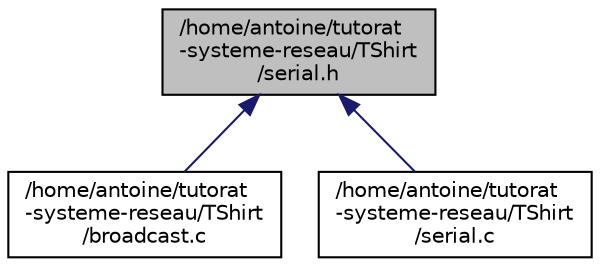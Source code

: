 digraph "/home/antoine/tutorat-systeme-reseau/TShirt/serial.h"
{
  edge [fontname="Helvetica",fontsize="10",labelfontname="Helvetica",labelfontsize="10"];
  node [fontname="Helvetica",fontsize="10",shape=record];
  Node1 [label="/home/antoine/tutorat\l-systeme-reseau/TShirt\l/serial.h",height=0.2,width=0.4,color="black", fillcolor="grey75", style="filled", fontcolor="black"];
  Node1 -> Node2 [dir="back",color="midnightblue",fontsize="10",style="solid",fontname="Helvetica"];
  Node2 [label="/home/antoine/tutorat\l-systeme-reseau/TShirt\l/broadcast.c",height=0.2,width=0.4,color="black", fillcolor="white", style="filled",URL="$broadcast_8c.html"];
  Node1 -> Node3 [dir="back",color="midnightblue",fontsize="10",style="solid",fontname="Helvetica"];
  Node3 [label="/home/antoine/tutorat\l-systeme-reseau/TShirt\l/serial.c",height=0.2,width=0.4,color="black", fillcolor="white", style="filled",URL="$serial_8c.html"];
}
